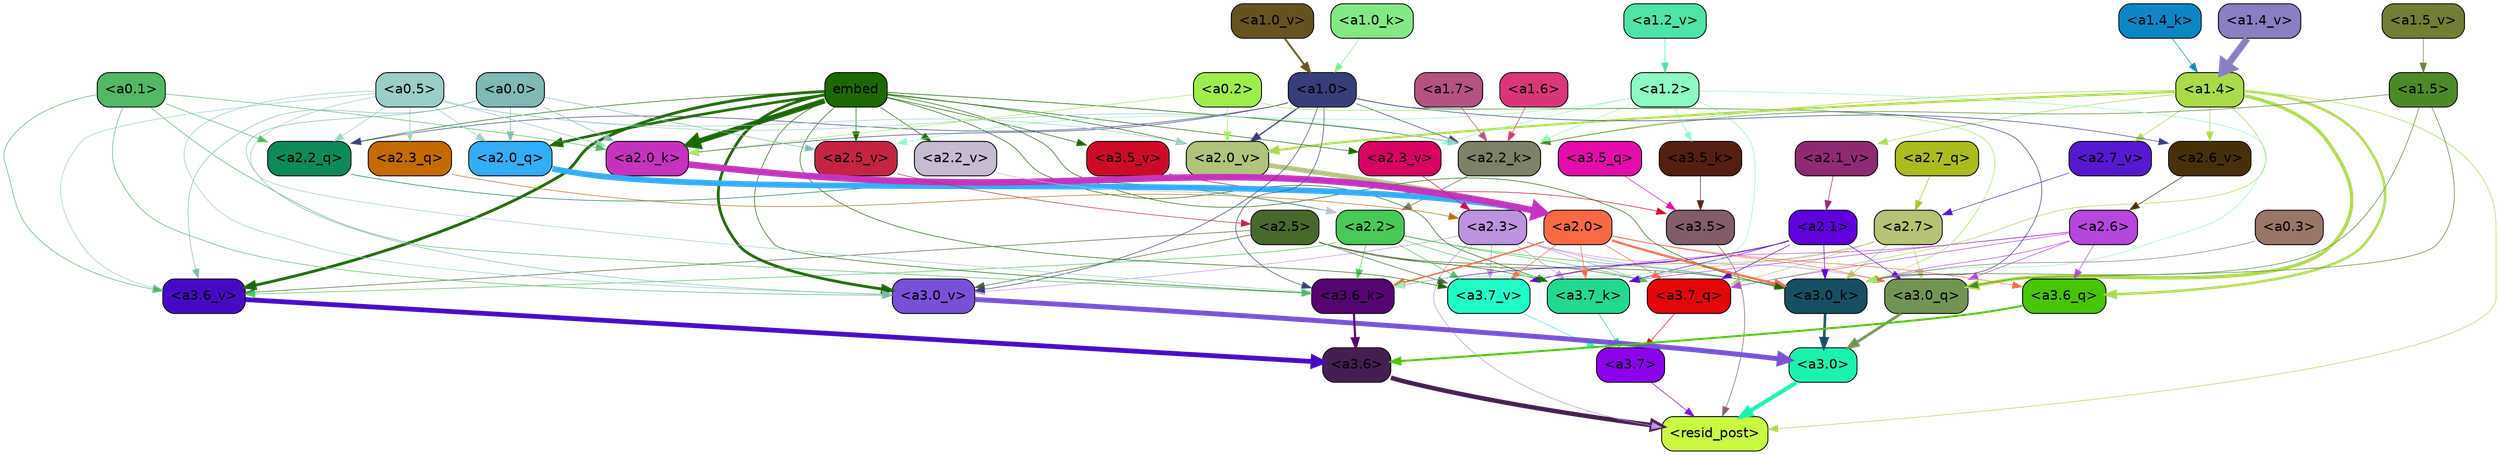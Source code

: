 strict digraph "" {
	graph [bgcolor=transparent,
		layout=dot,
		overlap=false,
		splines=true
	];
	"<a3.7>"	[color=black,
		fillcolor="#8c03eb",
		fontname=Helvetica,
		shape=box,
		style="filled, rounded"];
	"<resid_post>"	[color=black,
		fillcolor="#c9f940",
		fontname=Helvetica,
		shape=box,
		style="filled, rounded"];
	"<a3.7>" -> "<resid_post>"	[color="#8c03eb",
		penwidth=0.6];
	"<a3.6>"	[color=black,
		fillcolor="#451e52",
		fontname=Helvetica,
		shape=box,
		style="filled, rounded"];
	"<a3.6>" -> "<resid_post>"	[color="#451e52",
		penwidth=4.6696330308914185];
	"<a3.5>"	[color=black,
		fillcolor="#835c69",
		fontname=Helvetica,
		shape=box,
		style="filled, rounded"];
	"<a3.5>" -> "<resid_post>"	[color="#835c69",
		penwidth=0.6];
	"<a3.0>"	[color=black,
		fillcolor="#1af2b0",
		fontname=Helvetica,
		shape=box,
		style="filled, rounded"];
	"<a3.0>" -> "<resid_post>"	[color="#1af2b0",
		penwidth=4.282557368278503];
	"<a2.3>"	[color=black,
		fillcolor="#bd93df",
		fontname=Helvetica,
		shape=box,
		style="filled, rounded"];
	"<a2.3>" -> "<resid_post>"	[color="#bd93df",
		penwidth=0.6];
	"<a3.7_q>"	[color=black,
		fillcolor="#e40608",
		fontname=Helvetica,
		shape=box,
		style="filled, rounded"];
	"<a2.3>" -> "<a3.7_q>"	[color="#bd93df",
		penwidth=0.6];
	"<a3.0_q>"	[color=black,
		fillcolor="#729453",
		fontname=Helvetica,
		shape=box,
		style="filled, rounded"];
	"<a2.3>" -> "<a3.0_q>"	[color="#bd93df",
		penwidth=0.6];
	"<a3.7_k>"	[color=black,
		fillcolor="#23d88f",
		fontname=Helvetica,
		shape=box,
		style="filled, rounded"];
	"<a2.3>" -> "<a3.7_k>"	[color="#bd93df",
		penwidth=0.6];
	"<a3.0_k>"	[color=black,
		fillcolor="#154f62",
		fontname=Helvetica,
		shape=box,
		style="filled, rounded"];
	"<a2.3>" -> "<a3.0_k>"	[color="#bd93df",
		penwidth=0.6];
	"<a3.7_v>"	[color=black,
		fillcolor="#20fdc7",
		fontname=Helvetica,
		shape=box,
		style="filled, rounded"];
	"<a2.3>" -> "<a3.7_v>"	[color="#bd93df",
		penwidth=0.6];
	"<a3.0_v>"	[color=black,
		fillcolor="#7951d8",
		fontname=Helvetica,
		shape=box,
		style="filled, rounded"];
	"<a2.3>" -> "<a3.0_v>"	[color="#bd93df",
		penwidth=0.6];
	"<a1.4>"	[color=black,
		fillcolor="#abda49",
		fontname=Helvetica,
		shape=box,
		style="filled, rounded"];
	"<a1.4>" -> "<resid_post>"	[color="#abda49",
		penwidth=0.6];
	"<a1.4>" -> "<a3.7_q>"	[color="#abda49",
		penwidth=0.6];
	"<a3.6_q>"	[color=black,
		fillcolor="#46c604",
		fontname=Helvetica,
		shape=box,
		style="filled, rounded"];
	"<a1.4>" -> "<a3.6_q>"	[color="#abda49",
		penwidth=2.6073555648326874];
	"<a1.4>" -> "<a3.0_q>"	[color="#abda49",
		penwidth=3.4971605762839317];
	"<a2.2_k>"	[color=black,
		fillcolor="#7e8067",
		fontname=Helvetica,
		shape=box,
		style="filled, rounded"];
	"<a1.4>" -> "<a2.2_k>"	[color="#abda49",
		penwidth=0.6];
	"<a2.7_v>"	[color=black,
		fillcolor="#5618d1",
		fontname=Helvetica,
		shape=box,
		style="filled, rounded"];
	"<a1.4>" -> "<a2.7_v>"	[color="#abda49",
		penwidth=0.6];
	"<a2.6_v>"	[color=black,
		fillcolor="#48300a",
		fontname=Helvetica,
		shape=box,
		style="filled, rounded"];
	"<a1.4>" -> "<a2.6_v>"	[color="#abda49",
		penwidth=0.6];
	"<a2.1_v>"	[color=black,
		fillcolor="#902a74",
		fontname=Helvetica,
		shape=box,
		style="filled, rounded"];
	"<a1.4>" -> "<a2.1_v>"	[color="#abda49",
		penwidth=0.6];
	"<a2.0_v>"	[color=black,
		fillcolor="#b0c47c",
		fontname=Helvetica,
		shape=box,
		style="filled, rounded"];
	"<a1.4>" -> "<a2.0_v>"	[color="#abda49",
		penwidth=2.268670678138733];
	"<a3.7_q>" -> "<a3.7>"	[color="#e40608",
		penwidth=0.6];
	"<a3.6_q>" -> "<a3.6>"	[color="#46c604",
		penwidth=2.03758105635643];
	"<a3.5_q>"	[color=black,
		fillcolor="#e60bac",
		fontname=Helvetica,
		shape=box,
		style="filled, rounded"];
	"<a3.5_q>" -> "<a3.5>"	[color="#e60bac",
		penwidth=0.6];
	"<a3.0_q>" -> "<a3.0>"	[color="#729453",
		penwidth=2.8638100624084473];
	"<a3.7_k>" -> "<a3.7>"	[color="#23d88f",
		penwidth=0.6];
	"<a3.6_k>"	[color=black,
		fillcolor="#560571",
		fontname=Helvetica,
		shape=box,
		style="filled, rounded"];
	"<a3.6_k>" -> "<a3.6>"	[color="#560571",
		penwidth=2.174198240041733];
	"<a3.5_k>"	[color=black,
		fillcolor="#551f11",
		fontname=Helvetica,
		shape=box,
		style="filled, rounded"];
	"<a3.5_k>" -> "<a3.5>"	[color="#551f11",
		penwidth=0.6];
	"<a3.0_k>" -> "<a3.0>"	[color="#154f62",
		penwidth=2.6274144649505615];
	"<a3.7_v>" -> "<a3.7>"	[color="#20fdc7",
		penwidth=0.6];
	"<a3.6_v>"	[color=black,
		fillcolor="#4809c5",
		fontname=Helvetica,
		shape=box,
		style="filled, rounded"];
	"<a3.6_v>" -> "<a3.6>"	[color="#4809c5",
		penwidth=5.002329230308533];
	"<a3.5_v>"	[color=black,
		fillcolor="#ce0b26",
		fontname=Helvetica,
		shape=box,
		style="filled, rounded"];
	"<a3.5_v>" -> "<a3.5>"	[color="#ce0b26",
		penwidth=0.6];
	"<a3.0_v>" -> "<a3.0>"	[color="#7951d8",
		penwidth=5.188832879066467];
	"<a2.7>"	[color=black,
		fillcolor="#b6c374",
		fontname=Helvetica,
		shape=box,
		style="filled, rounded"];
	"<a2.7>" -> "<a3.7_q>"	[color="#b6c374",
		penwidth=0.6];
	"<a2.7>" -> "<a3.0_q>"	[color="#b6c374",
		penwidth=0.6];
	"<a2.7>" -> "<a3.7_k>"	[color="#b6c374",
		penwidth=0.6];
	"<a2.7>" -> "<a3.0_k>"	[color="#b6c374",
		penwidth=0.6];
	"<a2.7>" -> "<a3.7_v>"	[color="#b6c374",
		penwidth=0.6];
	"<a2.6>"	[color=black,
		fillcolor="#b646dd",
		fontname=Helvetica,
		shape=box,
		style="filled, rounded"];
	"<a2.6>" -> "<a3.7_q>"	[color="#b646dd",
		penwidth=0.6];
	"<a2.6>" -> "<a3.6_q>"	[color="#b646dd",
		penwidth=0.6];
	"<a2.6>" -> "<a3.0_q>"	[color="#b646dd",
		penwidth=0.6];
	"<a2.6>" -> "<a3.7_k>"	[color="#b646dd",
		penwidth=0.6];
	"<a2.6>" -> "<a3.0_k>"	[color="#b646dd",
		penwidth=0.6];
	"<a2.6>" -> "<a3.7_v>"	[color="#b646dd",
		penwidth=0.6];
	"<a2.5>"	[color=black,
		fillcolor="#48682c",
		fontname=Helvetica,
		shape=box,
		style="filled, rounded"];
	"<a2.5>" -> "<a3.7_q>"	[color="#48682c",
		penwidth=0.6];
	"<a2.5>" -> "<a3.7_k>"	[color="#48682c",
		penwidth=0.6];
	"<a2.5>" -> "<a3.0_k>"	[color="#48682c",
		penwidth=0.6];
	"<a2.5>" -> "<a3.7_v>"	[color="#48682c",
		penwidth=0.6];
	"<a2.5>" -> "<a3.6_v>"	[color="#48682c",
		penwidth=0.6];
	"<a2.5>" -> "<a3.0_v>"	[color="#48682c",
		penwidth=0.6];
	"<a2.2>"	[color=black,
		fillcolor="#48c957",
		fontname=Helvetica,
		shape=box,
		style="filled, rounded"];
	"<a2.2>" -> "<a3.7_q>"	[color="#48c957",
		penwidth=0.6];
	"<a2.2>" -> "<a3.7_k>"	[color="#48c957",
		penwidth=0.6];
	"<a2.2>" -> "<a3.6_k>"	[color="#48c957",
		penwidth=0.6];
	"<a2.2>" -> "<a3.0_k>"	[color="#48c957",
		penwidth=0.6];
	"<a2.2>" -> "<a3.7_v>"	[color="#48c957",
		penwidth=0.6];
	"<a2.2>" -> "<a3.6_v>"	[color="#48c957",
		penwidth=0.6];
	"<a2.1>"	[color=black,
		fillcolor="#6001dd",
		fontname=Helvetica,
		shape=box,
		style="filled, rounded"];
	"<a2.1>" -> "<a3.7_q>"	[color="#6001dd",
		penwidth=0.6];
	"<a2.1>" -> "<a3.0_q>"	[color="#6001dd",
		penwidth=0.6];
	"<a2.1>" -> "<a3.7_k>"	[color="#6001dd",
		penwidth=0.6];
	"<a2.1>" -> "<a3.6_k>"	[color="#6001dd",
		penwidth=0.6];
	"<a2.1>" -> "<a3.0_k>"	[color="#6001dd",
		penwidth=0.6];
	"<a2.1>" -> "<a3.7_v>"	[color="#6001dd",
		penwidth=0.6];
	"<a2.0>"	[color=black,
		fillcolor="#f86a44",
		fontname=Helvetica,
		shape=box,
		style="filled, rounded"];
	"<a2.0>" -> "<a3.7_q>"	[color="#f86a44",
		penwidth=0.6];
	"<a2.0>" -> "<a3.6_q>"	[color="#f86a44",
		penwidth=0.6];
	"<a2.0>" -> "<a3.0_q>"	[color="#f86a44",
		penwidth=0.6];
	"<a2.0>" -> "<a3.7_k>"	[color="#f86a44",
		penwidth=0.6];
	"<a2.0>" -> "<a3.6_k>"	[color="#f86a44",
		penwidth=1.5568191409111023];
	"<a2.0>" -> "<a3.0_k>"	[color="#f86a44",
		penwidth=2.270527422428131];
	"<a2.0>" -> "<a3.7_v>"	[color="#f86a44",
		penwidth=0.6];
	"<a1.5>"	[color=black,
		fillcolor="#4d8a28",
		fontname=Helvetica,
		shape=box,
		style="filled, rounded"];
	"<a1.5>" -> "<a3.0_q>"	[color="#4d8a28",
		penwidth=0.6];
	"<a1.5>" -> "<a3.0_k>"	[color="#4d8a28",
		penwidth=0.6];
	"<a1.5>" -> "<a2.2_k>"	[color="#4d8a28",
		penwidth=0.6];
	embed	[color=black,
		fillcolor="#1a6901",
		fontname=Helvetica,
		shape=box,
		style="filled, rounded"];
	embed -> "<a3.7_k>"	[color="#1a6901",
		penwidth=0.6];
	embed -> "<a3.6_k>"	[color="#1a6901",
		penwidth=0.6];
	embed -> "<a3.0_k>"	[color="#1a6901",
		penwidth=0.6];
	embed -> "<a3.7_v>"	[color="#1a6901",
		penwidth=0.6];
	embed -> "<a3.6_v>"	[color="#1a6901",
		penwidth=2.9588699340820312];
	embed -> "<a3.5_v>"	[color="#1a6901",
		penwidth=0.6];
	embed -> "<a3.0_v>"	[color="#1a6901",
		penwidth=2.8686431646347046];
	"<a2.2_q>"	[color=black,
		fillcolor="#0c8b58",
		fontname=Helvetica,
		shape=box,
		style="filled, rounded"];
	embed -> "<a2.2_q>"	[color="#1a6901",
		penwidth=0.6];
	"<a2.0_q>"	[color=black,
		fillcolor="#33adf8",
		fontname=Helvetica,
		shape=box,
		style="filled, rounded"];
	embed -> "<a2.0_q>"	[color="#1a6901",
		penwidth=2.7617180347442627];
	embed -> "<a2.2_k>"	[color="#1a6901",
		penwidth=0.67606520652771];
	"<a2.0_k>"	[color=black,
		fillcolor="#c633bf",
		fontname=Helvetica,
		shape=box,
		style="filled, rounded"];
	embed -> "<a2.0_k>"	[color="#1a6901",
		penwidth=5.615107178688049];
	"<a2.5_v>"	[color=black,
		fillcolor="#c52342",
		fontname=Helvetica,
		shape=box,
		style="filled, rounded"];
	embed -> "<a2.5_v>"	[color="#1a6901",
		penwidth=0.6];
	"<a2.3_v>"	[color=black,
		fillcolor="#d70462",
		fontname=Helvetica,
		shape=box,
		style="filled, rounded"];
	embed -> "<a2.3_v>"	[color="#1a6901",
		penwidth=0.6];
	"<a2.2_v>"	[color=black,
		fillcolor="#c7bbd1",
		fontname=Helvetica,
		shape=box,
		style="filled, rounded"];
	embed -> "<a2.2_v>"	[color="#1a6901",
		penwidth=0.6];
	embed -> "<a2.0_v>"	[color="#1a6901",
		penwidth=0.6];
	"<a1.2>"	[color=black,
		fillcolor="#8cfac3",
		fontname=Helvetica,
		shape=box,
		style="filled, rounded"];
	"<a1.2>" -> "<a3.6_k>"	[color="#8cfac3",
		penwidth=0.6];
	"<a1.2>" -> "<a3.5_k>"	[color="#8cfac3",
		penwidth=0.6];
	"<a1.2>" -> "<a3.0_k>"	[color="#8cfac3",
		penwidth=0.6];
	"<a1.2>" -> "<a2.2_k>"	[color="#8cfac3",
		penwidth=0.6];
	"<a1.2>" -> "<a2.5_v>"	[color="#8cfac3",
		penwidth=0.6];
	"<a1.2>" -> "<a2.3_v>"	[color="#8cfac3",
		penwidth=0.6];
	"<a1.0>"	[color=black,
		fillcolor="#373e7a",
		fontname=Helvetica,
		shape=box,
		style="filled, rounded"];
	"<a1.0>" -> "<a3.6_k>"	[color="#373e7a",
		penwidth=0.6];
	"<a1.0>" -> "<a3.0_k>"	[color="#373e7a",
		penwidth=0.6];
	"<a1.0>" -> "<a3.0_v>"	[color="#373e7a",
		penwidth=0.6];
	"<a1.0>" -> "<a2.2_q>"	[color="#373e7a",
		penwidth=0.6];
	"<a1.0>" -> "<a2.2_k>"	[color="#373e7a",
		penwidth=0.6];
	"<a1.0>" -> "<a2.0_k>"	[color="#373e7a",
		penwidth=0.6];
	"<a1.0>" -> "<a2.6_v>"	[color="#373e7a",
		penwidth=0.6];
	"<a1.0>" -> "<a2.0_v>"	[color="#373e7a",
		penwidth=1.27996826171875];
	"<a0.5>"	[color=black,
		fillcolor="#99cfc8",
		fontname=Helvetica,
		shape=box,
		style="filled, rounded"];
	"<a0.5>" -> "<a3.6_k>"	[color="#99cfc8",
		penwidth=0.6];
	"<a0.5>" -> "<a3.6_v>"	[color="#99cfc8",
		penwidth=0.6];
	"<a0.5>" -> "<a3.0_v>"	[color="#99cfc8",
		penwidth=0.6421224474906921];
	"<a2.3_q>"	[color=black,
		fillcolor="#c46a01",
		fontname=Helvetica,
		shape=box,
		style="filled, rounded"];
	"<a0.5>" -> "<a2.3_q>"	[color="#99cfc8",
		penwidth=0.6];
	"<a0.5>" -> "<a2.2_q>"	[color="#99cfc8",
		penwidth=0.6];
	"<a0.5>" -> "<a2.0_q>"	[color="#99cfc8",
		penwidth=0.6];
	"<a0.5>" -> "<a2.2_k>"	[color="#99cfc8",
		penwidth=0.6];
	"<a0.5>" -> "<a2.0_k>"	[color="#99cfc8",
		penwidth=0.7151575088500977];
	"<a0.5>" -> "<a2.0_v>"	[color="#99cfc8",
		penwidth=0.6];
	"<a0.1>"	[color=black,
		fillcolor="#52b865",
		fontname=Helvetica,
		shape=box,
		style="filled, rounded"];
	"<a0.1>" -> "<a3.6_k>"	[color="#52b865",
		penwidth=0.6];
	"<a0.1>" -> "<a3.6_v>"	[color="#52b865",
		penwidth=0.6];
	"<a0.1>" -> "<a3.0_v>"	[color="#52b865",
		penwidth=0.6];
	"<a0.1>" -> "<a2.2_q>"	[color="#52b865",
		penwidth=0.6];
	"<a0.1>" -> "<a2.0_k>"	[color="#52b865",
		penwidth=0.6];
	"<a0.3>"	[color=black,
		fillcolor="#9a7668",
		fontname=Helvetica,
		shape=box,
		style="filled, rounded"];
	"<a0.3>" -> "<a3.0_k>"	[color="#9a7668",
		penwidth=0.6];
	"<a0.2>"	[color=black,
		fillcolor="#9eee4b",
		fontname=Helvetica,
		shape=box,
		style="filled, rounded"];
	"<a0.2>" -> "<a3.0_k>"	[color="#9eee4b",
		penwidth=0.6];
	"<a0.2>" -> "<a2.0_k>"	[color="#9eee4b",
		penwidth=0.6];
	"<a0.2>" -> "<a2.0_v>"	[color="#9eee4b",
		penwidth=0.6];
	"<a0.0>"	[color=black,
		fillcolor="#7eb9b5",
		fontname=Helvetica,
		shape=box,
		style="filled, rounded"];
	"<a0.0>" -> "<a3.6_v>"	[color="#7eb9b5",
		penwidth=0.6];
	"<a0.0>" -> "<a3.0_v>"	[color="#7eb9b5",
		penwidth=0.6];
	"<a0.0>" -> "<a2.0_q>"	[color="#7eb9b5",
		penwidth=0.6];
	"<a0.0>" -> "<a2.0_k>"	[color="#7eb9b5",
		penwidth=0.6];
	"<a0.0>" -> "<a2.5_v>"	[color="#7eb9b5",
		penwidth=0.6];
	"<a2.7_q>"	[color=black,
		fillcolor="#acbc1d",
		fontname=Helvetica,
		shape=box,
		style="filled, rounded"];
	"<a2.7_q>" -> "<a2.7>"	[color="#acbc1d",
		penwidth=0.6];
	"<a2.3_q>" -> "<a2.3>"	[color="#c46a01",
		penwidth=0.6];
	"<a2.2_q>" -> "<a2.2>"	[color="#0c8b58",
		penwidth=0.6340763568878174];
	"<a2.0_q>" -> "<a2.0>"	[color="#33adf8",
		penwidth=6.0160088539123535];
	"<a2.2_k>" -> "<a2.2>"	[color="#7e8067",
		penwidth=0.7764816284179688];
	"<a2.0_k>" -> "<a2.0>"	[color="#c633bf",
		penwidth=6.773025274276733];
	"<a2.7_v>" -> "<a2.7>"	[color="#5618d1",
		penwidth=0.6];
	"<a2.6_v>" -> "<a2.6>"	[color="#48300a",
		penwidth=0.6];
	"<a2.5_v>" -> "<a2.5>"	[color="#c52342",
		penwidth=0.6];
	"<a2.3_v>" -> "<a2.3>"	[color="#d70462",
		penwidth=0.6];
	"<a2.2_v>" -> "<a2.2>"	[color="#c7bbd1",
		penwidth=0.6];
	"<a2.1_v>" -> "<a2.1>"	[color="#902a74",
		penwidth=0.6];
	"<a2.0_v>" -> "<a2.0>"	[color="#b0c47c",
		penwidth=4.906715989112854];
	"<a1.7>"	[color=black,
		fillcolor="#b45381",
		fontname=Helvetica,
		shape=box,
		style="filled, rounded"];
	"<a1.7>" -> "<a2.2_k>"	[color="#b45381",
		penwidth=0.6];
	"<a1.6>"	[color=black,
		fillcolor="#db367a",
		fontname=Helvetica,
		shape=box,
		style="filled, rounded"];
	"<a1.6>" -> "<a2.2_k>"	[color="#db367a",
		penwidth=0.6];
	"<a1.4_k>"	[color=black,
		fillcolor="#0d86c6",
		fontname=Helvetica,
		shape=box,
		style="filled, rounded"];
	"<a1.4_k>" -> "<a1.4>"	[color="#0d86c6",
		penwidth=0.6];
	"<a1.0_k>"	[color=black,
		fillcolor="#83e985",
		fontname=Helvetica,
		shape=box,
		style="filled, rounded"];
	"<a1.0_k>" -> "<a1.0>"	[color="#83e985",
		penwidth=0.6];
	"<a1.5_v>"	[color=black,
		fillcolor="#707f33",
		fontname=Helvetica,
		shape=box,
		style="filled, rounded"];
	"<a1.5_v>" -> "<a1.5>"	[color="#707f33",
		penwidth=0.6];
	"<a1.4_v>"	[color=black,
		fillcolor="#8880c3",
		fontname=Helvetica,
		shape=box,
		style="filled, rounded"];
	"<a1.4_v>" -> "<a1.4>"	[color="#8880c3",
		penwidth=7.093163728713989];
	"<a1.2_v>"	[color=black,
		fillcolor="#4de4a5",
		fontname=Helvetica,
		shape=box,
		style="filled, rounded"];
	"<a1.2_v>" -> "<a1.2>"	[color="#4de4a5",
		penwidth=0.6];
	"<a1.0_v>"	[color=black,
		fillcolor="#67531f",
		fontname=Helvetica,
		shape=box,
		style="filled, rounded"];
	"<a1.0_v>" -> "<a1.0>"	[color="#67531f",
		penwidth=1.9666723012924194];
}
